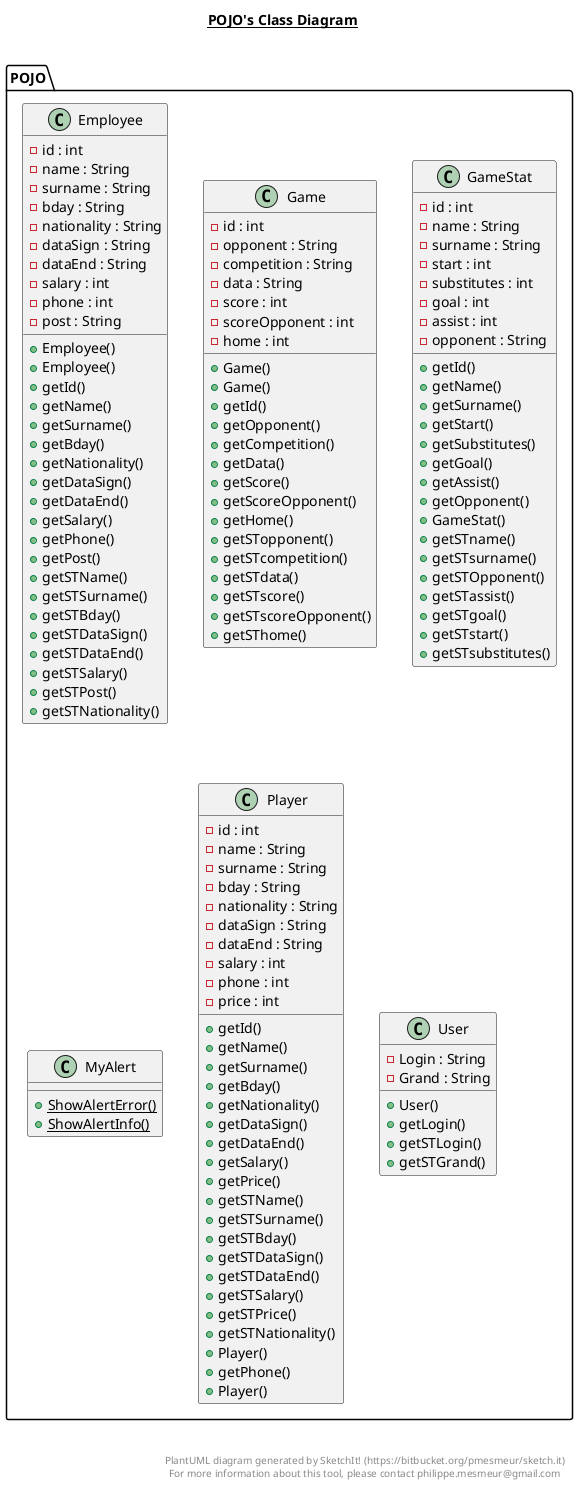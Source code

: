 @startuml

title __POJO's Class Diagram__\n

  package POJO {
    class Employee {
        - id : int
        - name : String
        - surname : String
        - bday : String
        - nationality : String
        - dataSign : String
        - dataEnd : String
        - salary : int
        - phone : int
        - post : String
        + Employee()
        + Employee()
        + getId()
        + getName()
        + getSurname()
        + getBday()
        + getNationality()
        + getDataSign()
        + getDataEnd()
        + getSalary()
        + getPhone()
        + getPost()
        + getSTName()
        + getSTSurname()
        + getSTBday()
        + getSTDataSign()
        + getSTDataEnd()
        + getSTSalary()
        + getSTPost()
        + getSTNationality()
    }
  }
  

  package POJO {
    class Game {
        - id : int
        - opponent : String
        - competition : String
        - data : String
        - score : int
        - scoreOpponent : int
        - home : int
        + Game()
        + Game()
        + getId()
        + getOpponent()
        + getCompetition()
        + getData()
        + getScore()
        + getScoreOpponent()
        + getHome()
        + getSTopponent()
        + getSTcompetition()
        + getSTdata()
        + getSTscore()
        + getSTscoreOpponent()
        + getSThome()
    }
  }
  

  package POJO {
    class GameStat {
        - id : int
        - name : String
        - surname : String
        - start : int
        - substitutes : int
        - goal : int
        - assist : int
        - opponent : String
        + getId()
        + getName()
        + getSurname()
        + getStart()
        + getSubstitutes()
        + getGoal()
        + getAssist()
        + getOpponent()
        + GameStat()
        + getSTname()
        + getSTsurname()
        + getSTOpponent()
        + getSTassist()
        + getSTgoal()
        + getSTstart()
        + getSTsubstitutes()
    }
  }
  

  package POJO {
    class MyAlert {
        {static} + ShowAlertError()
        {static} + ShowAlertInfo()
    }
  }
  

  package POJO {
    class Player {
        - id : int
        - name : String
        - surname : String
        - bday : String
        - nationality : String
        - dataSign : String
        - dataEnd : String
        - salary : int
        - phone : int
        - price : int
        + getId()
        + getName()
        + getSurname()
        + getBday()
        + getNationality()
        + getDataSign()
        + getDataEnd()
        + getSalary()
        + getPrice()
        + getSTName()
        + getSTSurname()
        + getSTBday()
        + getSTDataSign()
        + getSTDataEnd()
        + getSTSalary()
        + getSTPrice()
        + getSTNationality()
        + Player()
        + getPhone()
        + Player()
    }
  }
  

  package POJO {
    class User {
        - Login : String
        - Grand : String
        + User()
        + getLogin()
        + getSTLogin()
        + getSTGrand()
    }
  }
  



right footer


PlantUML diagram generated by SketchIt! (https://bitbucket.org/pmesmeur/sketch.it)
For more information about this tool, please contact philippe.mesmeur@gmail.com
endfooter

@enduml
